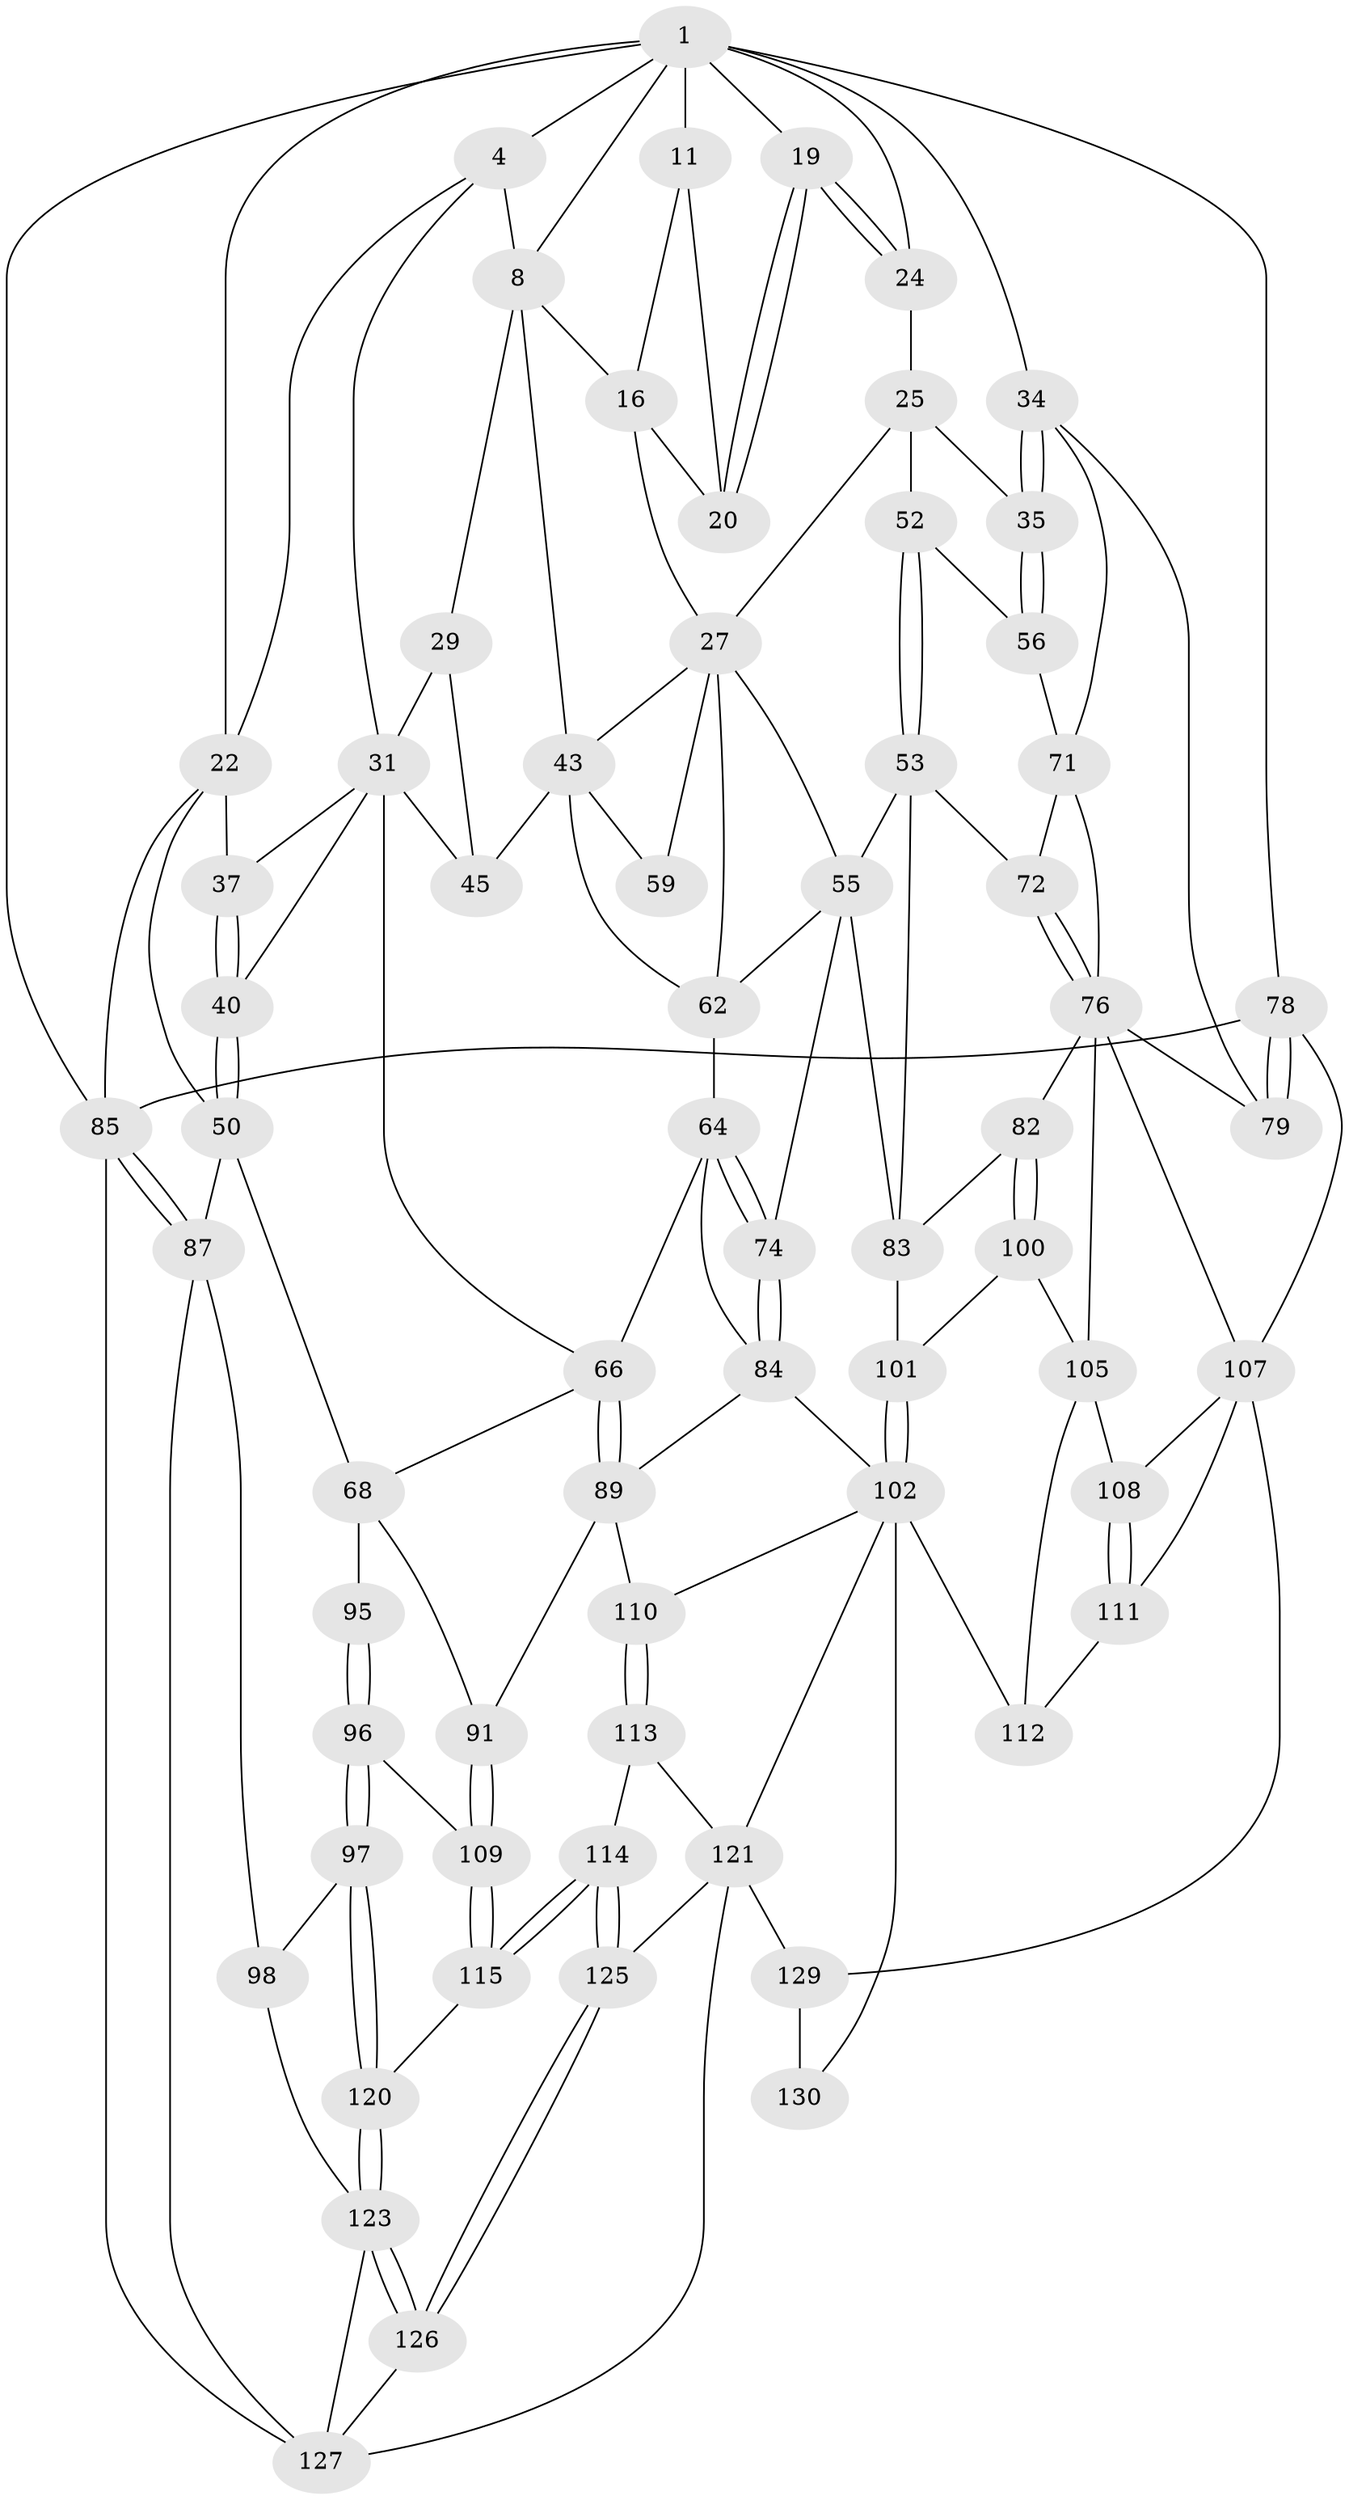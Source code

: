 // original degree distribution, {3: 0.029850746268656716, 6: 0.2462686567164179, 5: 0.4925373134328358, 4: 0.23134328358208955}
// Generated by graph-tools (version 1.1) at 2025/27/03/15/25 16:27:58]
// undirected, 67 vertices, 152 edges
graph export_dot {
graph [start="1"]
  node [color=gray90,style=filled];
  1 [pos="+0.8520379527246034+0",super="+6+2"];
  4 [pos="+0.25462650733685854+0",super="+5+12"];
  8 [pos="+0.6579999650427434+0.013257605079438467",super="+13"];
  11 [pos="+0.8596610802179545+0.022078566004252675",super="+14"];
  16 [pos="+0.7115754216845374+0.16670286645918037",super="+17"];
  19 [pos="+0.8725163818734439+0.17533552648578696"];
  20 [pos="+0.8403356599114432+0.16345442818931483"];
  22 [pos="+0.11521846493056173+0.2714285378466377",super="+23"];
  24 [pos="+0.8819401811218383+0.20096140552915745"];
  25 [pos="+0.880955090862823+0.20307578507272858",super="+36+26"];
  27 [pos="+0.6596191866608998+0.3396180842086793",super="+46"];
  29 [pos="+0.4041856501765965+0.30451169802432193",super="+42+30"];
  31 [pos="+0.3286288660128073+0.25954023241797347",super="+32+38"];
  34 [pos="+1+0.3705914983103369",super="+77"];
  35 [pos="+1+0.374430942629351"];
  37 [pos="+0.13113978715570795+0.3313463671200304"];
  40 [pos="+0.1306519419880762+0.3921771866631365"];
  43 [pos="+0.44712413970977005+0.40460428281406113",super="+44"];
  45 [pos="+0.36472648057415324+0.45708778461927607"];
  50 [pos="+0.1289518738810001+0.39426752482476607",super="+70"];
  52 [pos="+0.8815809192765703+0.48909091889578277"];
  53 [pos="+0.7718915225879205+0.5089800456565711",super="+54"];
  55 [pos="+0.6826554994445357+0.47467843798640713",super="+61"];
  56 [pos="+0.9054100444426928+0.5184240074407521"];
  59 [pos="+0.45867245974319726+0.4676273514126939"];
  62 [pos="+0.4920363270470611+0.5310702715548472",super="+63"];
  64 [pos="+0.46090830676010547+0.5406712781792206",super="+65"];
  66 [pos="+0.3633550808351812+0.5789788540222451",super="+67"];
  68 [pos="+0.2255930012929561+0.5994945024238403",super="+69+92"];
  71 [pos="+0.9095297975980902+0.5257076492155836",super="+75"];
  72 [pos="+0.8480509793321053+0.569132235592203"];
  74 [pos="+0.5349794341192138+0.6699481578233385"];
  76 [pos="+0.8938909130950488+0.6405604297933963",super="+80"];
  78 [pos="+1+1"];
  79 [pos="+1+0.7209197456629896"];
  82 [pos="+0.8240949746302618+0.6679931511653795"];
  83 [pos="+0.7428014004119518+0.6035459113245433",super="+88"];
  84 [pos="+0.5315251035985584+0.6717826364894749",super="+93"];
  85 [pos="+0+0.7033147585112527",super="+86"];
  87 [pos="+0+0.7033504835432322",super="+99"];
  89 [pos="+0.3835738077798657+0.6898432199979363",super="+90"];
  91 [pos="+0.3115653941062706+0.7384366375928453"];
  95 [pos="+0.17152801562971287+0.7400624380165989"];
  96 [pos="+0.16568582485709726+0.7773164954983753"];
  97 [pos="+0.15204017200685058+0.8153316990913974"];
  98 [pos="+0.11818496868937356+0.8310884916365905"];
  100 [pos="+0.7303776715729964+0.7577715593621923"];
  101 [pos="+0.662092888561452+0.74734765429184"];
  102 [pos="+0.6199402914541796+0.883770728734851",super="+103+118"];
  105 [pos="+0.8573638331713622+0.7052586605989623",super="+106"];
  107 [pos="+0.9664993231063213+0.778005815266007",super="+116"];
  108 [pos="+0.9238432497950283+0.7680028256733443"];
  109 [pos="+0.30247031970569666+0.7718888496242147"];
  110 [pos="+0.43412200110433574+0.8293385444975816"];
  111 [pos="+0.8444039159525867+0.8716749022334477"];
  112 [pos="+0.8132286396797765+0.839336055813615"];
  113 [pos="+0.4297793006828937+0.8498773999738668"];
  114 [pos="+0.3453487900438502+0.8869579766813079"];
  115 [pos="+0.2957911032717306+0.8439827102164924"];
  120 [pos="+0.2384767978105108+0.8571383193604205"];
  121 [pos="+0.5666126977836822+0.9354890626301241",super="+122+133"];
  123 [pos="+0.22402173912332932+0.9001077034555457",super="+124"];
  125 [pos="+0.34170669307599943+1"];
  126 [pos="+0.3405524634730274+1"];
  127 [pos="+0.10844529184186001+1",super="+128+134"];
  129 [pos="+0.7896166564929196+0.9487525040347499",super="+131"];
  130 [pos="+0.651059430161764+0.8954705365060122"];
  1 -- 8;
  1 -- 11 [weight=3];
  1 -- 34;
  1 -- 4;
  1 -- 78;
  1 -- 19;
  1 -- 85;
  1 -- 22;
  1 -- 24;
  4 -- 8 [weight=2];
  4 -- 22;
  4 -- 31;
  8 -- 16;
  8 -- 43;
  8 -- 29;
  11 -- 16;
  11 -- 20;
  16 -- 20;
  16 -- 27;
  19 -- 20;
  19 -- 20;
  19 -- 24;
  19 -- 24;
  22 -- 37;
  22 -- 50;
  22 -- 85;
  24 -- 25;
  25 -- 35;
  25 -- 52;
  25 -- 27;
  27 -- 55;
  27 -- 59;
  27 -- 43;
  27 -- 62;
  29 -- 45;
  29 -- 31 [weight=3];
  31 -- 37;
  31 -- 45;
  31 -- 40;
  31 -- 66;
  34 -- 35;
  34 -- 35;
  34 -- 79;
  34 -- 71;
  35 -- 56;
  35 -- 56;
  37 -- 40;
  37 -- 40;
  40 -- 50;
  40 -- 50;
  43 -- 59;
  43 -- 45;
  43 -- 62;
  50 -- 68;
  50 -- 87;
  52 -- 53;
  52 -- 53;
  52 -- 56;
  53 -- 72;
  53 -- 83;
  53 -- 55;
  55 -- 74;
  55 -- 83;
  55 -- 62;
  56 -- 71;
  62 -- 64;
  64 -- 74;
  64 -- 74;
  64 -- 66;
  64 -- 84;
  66 -- 89;
  66 -- 89;
  66 -- 68;
  68 -- 95 [weight=2];
  68 -- 91;
  71 -- 72;
  71 -- 76;
  72 -- 76;
  72 -- 76;
  74 -- 84;
  74 -- 84;
  76 -- 82;
  76 -- 105;
  76 -- 107;
  76 -- 79;
  78 -- 79;
  78 -- 79;
  78 -- 85;
  78 -- 107;
  82 -- 83;
  82 -- 100;
  82 -- 100;
  83 -- 101;
  84 -- 89;
  84 -- 102;
  85 -- 87;
  85 -- 87;
  85 -- 127;
  87 -- 98;
  87 -- 127;
  89 -- 91;
  89 -- 110;
  91 -- 109;
  91 -- 109;
  95 -- 96;
  95 -- 96;
  96 -- 97;
  96 -- 97;
  96 -- 109;
  97 -- 98;
  97 -- 120;
  97 -- 120;
  98 -- 123;
  100 -- 101;
  100 -- 105;
  101 -- 102;
  101 -- 102;
  102 -- 121;
  102 -- 110;
  102 -- 112;
  102 -- 130;
  105 -- 108;
  105 -- 112;
  107 -- 108;
  107 -- 129 [weight=2];
  107 -- 111;
  108 -- 111;
  108 -- 111;
  109 -- 115;
  109 -- 115;
  110 -- 113;
  110 -- 113;
  111 -- 112;
  113 -- 114;
  113 -- 121;
  114 -- 115;
  114 -- 115;
  114 -- 125;
  114 -- 125;
  115 -- 120;
  120 -- 123;
  120 -- 123;
  121 -- 125;
  121 -- 127;
  121 -- 129;
  123 -- 126;
  123 -- 126;
  123 -- 127;
  125 -- 126;
  125 -- 126;
  126 -- 127;
  129 -- 130 [weight=2];
}
